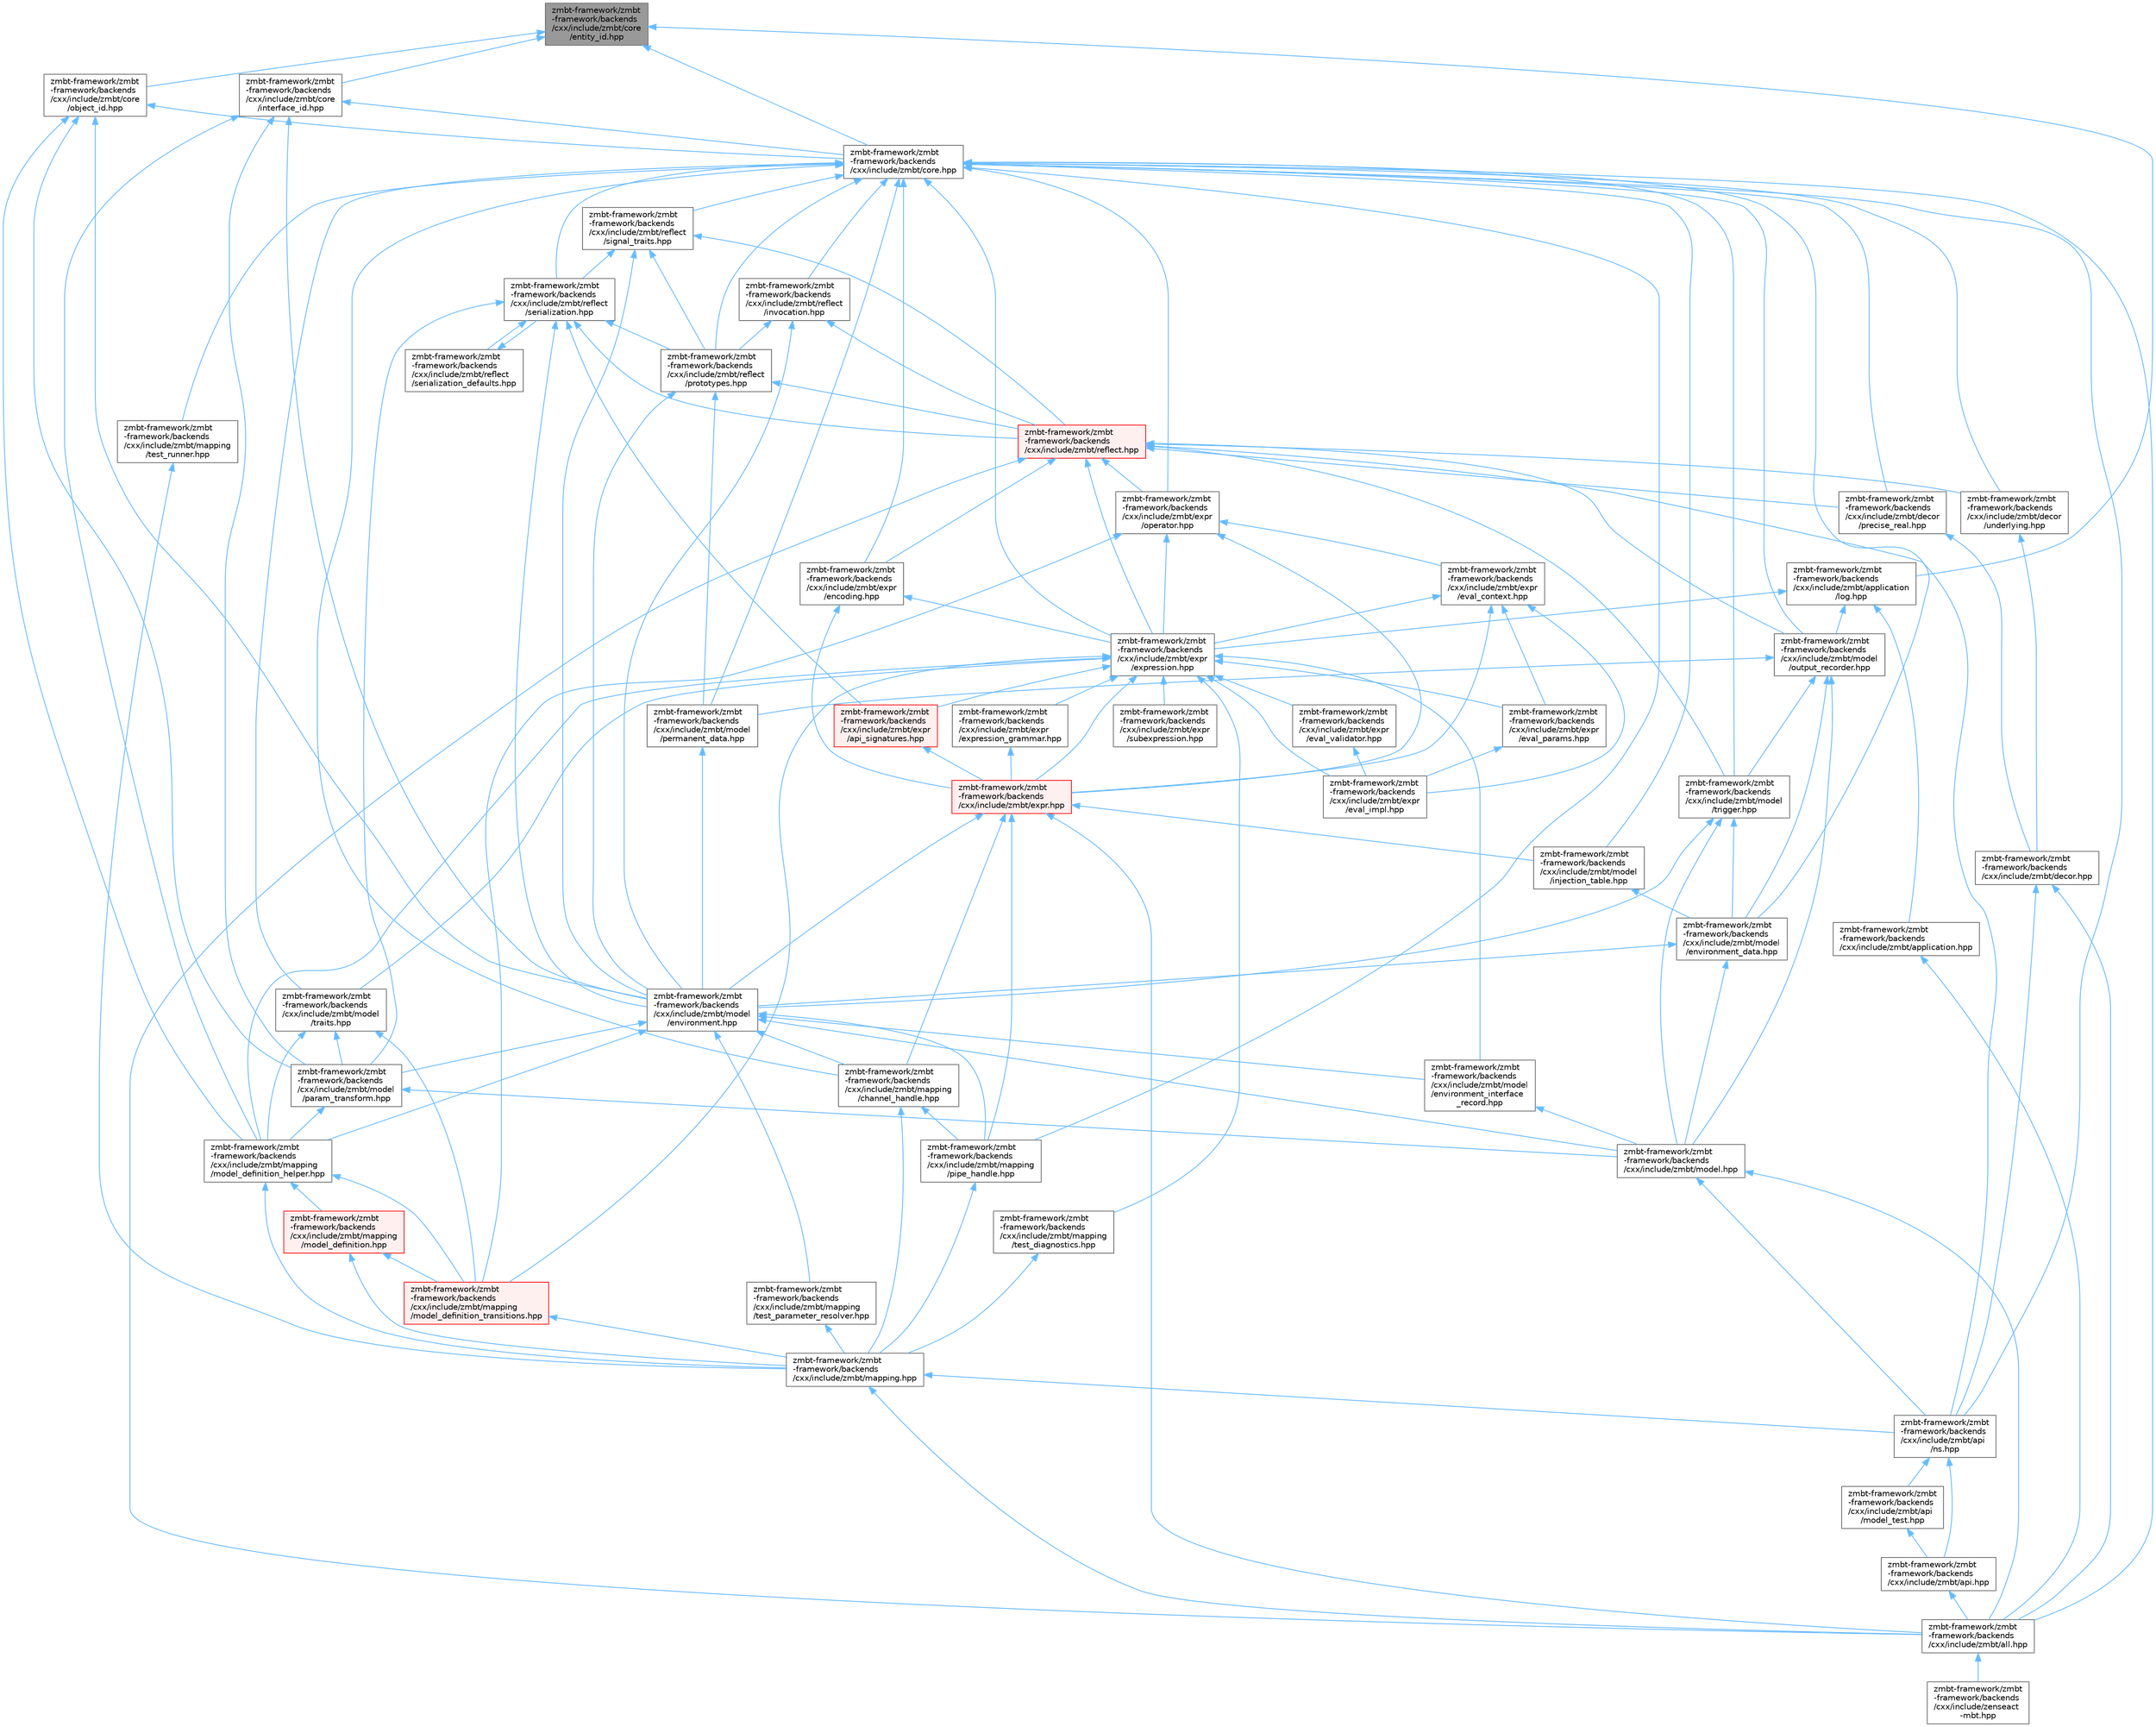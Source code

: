 digraph "zmbt-framework/zmbt-framework/backends/cxx/include/zmbt/core/entity_id.hpp"
{
 // LATEX_PDF_SIZE
  bgcolor="transparent";
  edge [fontname=Helvetica,fontsize=10,labelfontname=Helvetica,labelfontsize=10];
  node [fontname=Helvetica,fontsize=10,shape=box,height=0.2,width=0.4];
  Node1 [id="Node000001",label="zmbt-framework/zmbt\l-framework/backends\l/cxx/include/zmbt/core\l/entity_id.hpp",height=0.2,width=0.4,color="gray40", fillcolor="grey60", style="filled", fontcolor="black",tooltip=" "];
  Node1 -> Node2 [id="edge1_Node000001_Node000002",dir="back",color="steelblue1",style="solid",tooltip=" "];
  Node2 [id="Node000002",label="zmbt-framework/zmbt\l-framework/backends\l/cxx/include/zmbt/application\l/log.hpp",height=0.2,width=0.4,color="grey40", fillcolor="white", style="filled",URL="$log_8hpp.html",tooltip=" "];
  Node2 -> Node3 [id="edge2_Node000002_Node000003",dir="back",color="steelblue1",style="solid",tooltip=" "];
  Node3 [id="Node000003",label="zmbt-framework/zmbt\l-framework/backends\l/cxx/include/zmbt/application.hpp",height=0.2,width=0.4,color="grey40", fillcolor="white", style="filled",URL="$application_8hpp.html",tooltip=" "];
  Node3 -> Node4 [id="edge3_Node000003_Node000004",dir="back",color="steelblue1",style="solid",tooltip=" "];
  Node4 [id="Node000004",label="zmbt-framework/zmbt\l-framework/backends\l/cxx/include/zmbt/all.hpp",height=0.2,width=0.4,color="grey40", fillcolor="white", style="filled",URL="$all_8hpp.html",tooltip=" "];
  Node4 -> Node5 [id="edge4_Node000004_Node000005",dir="back",color="steelblue1",style="solid",tooltip=" "];
  Node5 [id="Node000005",label="zmbt-framework/zmbt\l-framework/backends\l/cxx/include/zenseact\l-mbt.hpp",height=0.2,width=0.4,color="grey40", fillcolor="white", style="filled",URL="$zenseact-mbt_8hpp.html",tooltip=" "];
  Node2 -> Node6 [id="edge5_Node000002_Node000006",dir="back",color="steelblue1",style="solid",tooltip=" "];
  Node6 [id="Node000006",label="zmbt-framework/zmbt\l-framework/backends\l/cxx/include/zmbt/expr\l/expression.hpp",height=0.2,width=0.4,color="grey40", fillcolor="white", style="filled",URL="$expression_8hpp.html",tooltip=" "];
  Node6 -> Node7 [id="edge6_Node000006_Node000007",dir="back",color="steelblue1",style="solid",tooltip=" "];
  Node7 [id="Node000007",label="zmbt-framework/zmbt\l-framework/backends\l/cxx/include/zmbt/expr.hpp",height=0.2,width=0.4,color="red", fillcolor="#FFF0F0", style="filled",URL="$expr_8hpp.html",tooltip=" "];
  Node7 -> Node4 [id="edge7_Node000007_Node000004",dir="back",color="steelblue1",style="solid",tooltip=" "];
  Node7 -> Node8 [id="edge8_Node000007_Node000008",dir="back",color="steelblue1",style="solid",tooltip=" "];
  Node8 [id="Node000008",label="zmbt-framework/zmbt\l-framework/backends\l/cxx/include/zmbt/mapping\l/channel_handle.hpp",height=0.2,width=0.4,color="grey40", fillcolor="white", style="filled",URL="$channel__handle_8hpp.html",tooltip=" "];
  Node8 -> Node9 [id="edge9_Node000008_Node000009",dir="back",color="steelblue1",style="solid",tooltip=" "];
  Node9 [id="Node000009",label="zmbt-framework/zmbt\l-framework/backends\l/cxx/include/zmbt/mapping.hpp",height=0.2,width=0.4,color="grey40", fillcolor="white", style="filled",URL="$mapping_8hpp.html",tooltip=" "];
  Node9 -> Node4 [id="edge10_Node000009_Node000004",dir="back",color="steelblue1",style="solid",tooltip=" "];
  Node9 -> Node10 [id="edge11_Node000009_Node000010",dir="back",color="steelblue1",style="solid",tooltip=" "];
  Node10 [id="Node000010",label="zmbt-framework/zmbt\l-framework/backends\l/cxx/include/zmbt/api\l/ns.hpp",height=0.2,width=0.4,color="grey40", fillcolor="white", style="filled",URL="$ns_8hpp.html",tooltip=" "];
  Node10 -> Node11 [id="edge12_Node000010_Node000011",dir="back",color="steelblue1",style="solid",tooltip=" "];
  Node11 [id="Node000011",label="zmbt-framework/zmbt\l-framework/backends\l/cxx/include/zmbt/api.hpp",height=0.2,width=0.4,color="grey40", fillcolor="white", style="filled",URL="$api_8hpp.html",tooltip=" "];
  Node11 -> Node4 [id="edge13_Node000011_Node000004",dir="back",color="steelblue1",style="solid",tooltip=" "];
  Node10 -> Node12 [id="edge14_Node000010_Node000012",dir="back",color="steelblue1",style="solid",tooltip=" "];
  Node12 [id="Node000012",label="zmbt-framework/zmbt\l-framework/backends\l/cxx/include/zmbt/api\l/model_test.hpp",height=0.2,width=0.4,color="grey40", fillcolor="white", style="filled",URL="$model__test_8hpp.html",tooltip=" "];
  Node12 -> Node11 [id="edge15_Node000012_Node000011",dir="back",color="steelblue1",style="solid",tooltip=" "];
  Node8 -> Node13 [id="edge16_Node000008_Node000013",dir="back",color="steelblue1",style="solid",tooltip=" "];
  Node13 [id="Node000013",label="zmbt-framework/zmbt\l-framework/backends\l/cxx/include/zmbt/mapping\l/pipe_handle.hpp",height=0.2,width=0.4,color="grey40", fillcolor="white", style="filled",URL="$pipe__handle_8hpp.html",tooltip=" "];
  Node13 -> Node9 [id="edge17_Node000013_Node000009",dir="back",color="steelblue1",style="solid",tooltip=" "];
  Node7 -> Node13 [id="edge18_Node000007_Node000013",dir="back",color="steelblue1",style="solid",tooltip=" "];
  Node7 -> Node14 [id="edge19_Node000007_Node000014",dir="back",color="steelblue1",style="solid",tooltip=" "];
  Node14 [id="Node000014",label="zmbt-framework/zmbt\l-framework/backends\l/cxx/include/zmbt/model\l/environment.hpp",height=0.2,width=0.4,color="grey40", fillcolor="white", style="filled",URL="$environment_8hpp.html",tooltip=" "];
  Node14 -> Node8 [id="edge20_Node000014_Node000008",dir="back",color="steelblue1",style="solid",tooltip=" "];
  Node14 -> Node15 [id="edge21_Node000014_Node000015",dir="back",color="steelblue1",style="solid",tooltip=" "];
  Node15 [id="Node000015",label="zmbt-framework/zmbt\l-framework/backends\l/cxx/include/zmbt/mapping\l/model_definition_helper.hpp",height=0.2,width=0.4,color="grey40", fillcolor="white", style="filled",URL="$model__definition__helper_8hpp.html",tooltip=" "];
  Node15 -> Node9 [id="edge22_Node000015_Node000009",dir="back",color="steelblue1",style="solid",tooltip=" "];
  Node15 -> Node16 [id="edge23_Node000015_Node000016",dir="back",color="steelblue1",style="solid",tooltip=" "];
  Node16 [id="Node000016",label="zmbt-framework/zmbt\l-framework/backends\l/cxx/include/zmbt/mapping\l/model_definition.hpp",height=0.2,width=0.4,color="red", fillcolor="#FFF0F0", style="filled",URL="$model__definition_8hpp.html",tooltip=" "];
  Node16 -> Node9 [id="edge24_Node000016_Node000009",dir="back",color="steelblue1",style="solid",tooltip=" "];
  Node16 -> Node20 [id="edge25_Node000016_Node000020",dir="back",color="steelblue1",style="solid",tooltip=" "];
  Node20 [id="Node000020",label="zmbt-framework/zmbt\l-framework/backends\l/cxx/include/zmbt/mapping\l/model_definition_transitions.hpp",height=0.2,width=0.4,color="red", fillcolor="#FFF0F0", style="filled",URL="$model__definition__transitions_8hpp.html",tooltip=" "];
  Node20 -> Node9 [id="edge26_Node000020_Node000009",dir="back",color="steelblue1",style="solid",tooltip=" "];
  Node15 -> Node20 [id="edge27_Node000015_Node000020",dir="back",color="steelblue1",style="solid",tooltip=" "];
  Node14 -> Node13 [id="edge28_Node000014_Node000013",dir="back",color="steelblue1",style="solid",tooltip=" "];
  Node14 -> Node21 [id="edge29_Node000014_Node000021",dir="back",color="steelblue1",style="solid",tooltip=" "];
  Node21 [id="Node000021",label="zmbt-framework/zmbt\l-framework/backends\l/cxx/include/zmbt/mapping\l/test_parameter_resolver.hpp",height=0.2,width=0.4,color="grey40", fillcolor="white", style="filled",URL="$test__parameter__resolver_8hpp.html",tooltip=" "];
  Node21 -> Node9 [id="edge30_Node000021_Node000009",dir="back",color="steelblue1",style="solid",tooltip=" "];
  Node14 -> Node22 [id="edge31_Node000014_Node000022",dir="back",color="steelblue1",style="solid",tooltip=" "];
  Node22 [id="Node000022",label="zmbt-framework/zmbt\l-framework/backends\l/cxx/include/zmbt/model.hpp",height=0.2,width=0.4,color="grey40", fillcolor="white", style="filled",URL="$model_8hpp.html",tooltip=" "];
  Node22 -> Node4 [id="edge32_Node000022_Node000004",dir="back",color="steelblue1",style="solid",tooltip=" "];
  Node22 -> Node10 [id="edge33_Node000022_Node000010",dir="back",color="steelblue1",style="solid",tooltip=" "];
  Node14 -> Node23 [id="edge34_Node000014_Node000023",dir="back",color="steelblue1",style="solid",tooltip=" "];
  Node23 [id="Node000023",label="zmbt-framework/zmbt\l-framework/backends\l/cxx/include/zmbt/model\l/environment_interface\l_record.hpp",height=0.2,width=0.4,color="grey40", fillcolor="white", style="filled",URL="$environment__interface__record_8hpp.html",tooltip=" "];
  Node23 -> Node22 [id="edge35_Node000023_Node000022",dir="back",color="steelblue1",style="solid",tooltip=" "];
  Node14 -> Node24 [id="edge36_Node000014_Node000024",dir="back",color="steelblue1",style="solid",tooltip=" "];
  Node24 [id="Node000024",label="zmbt-framework/zmbt\l-framework/backends\l/cxx/include/zmbt/model\l/param_transform.hpp",height=0.2,width=0.4,color="grey40", fillcolor="white", style="filled",URL="$param__transform_8hpp.html",tooltip=" "];
  Node24 -> Node15 [id="edge37_Node000024_Node000015",dir="back",color="steelblue1",style="solid",tooltip=" "];
  Node24 -> Node22 [id="edge38_Node000024_Node000022",dir="back",color="steelblue1",style="solid",tooltip=" "];
  Node7 -> Node27 [id="edge39_Node000007_Node000027",dir="back",color="steelblue1",style="solid",tooltip=" "];
  Node27 [id="Node000027",label="zmbt-framework/zmbt\l-framework/backends\l/cxx/include/zmbt/model\l/injection_table.hpp",height=0.2,width=0.4,color="grey40", fillcolor="white", style="filled",URL="$injection__table_8hpp.html",tooltip=" "];
  Node27 -> Node26 [id="edge40_Node000027_Node000026",dir="back",color="steelblue1",style="solid",tooltip=" "];
  Node26 [id="Node000026",label="zmbt-framework/zmbt\l-framework/backends\l/cxx/include/zmbt/model\l/environment_data.hpp",height=0.2,width=0.4,color="grey40", fillcolor="white", style="filled",URL="$environment__data_8hpp.html",tooltip=" "];
  Node26 -> Node22 [id="edge41_Node000026_Node000022",dir="back",color="steelblue1",style="solid",tooltip=" "];
  Node26 -> Node14 [id="edge42_Node000026_Node000014",dir="back",color="steelblue1",style="solid",tooltip=" "];
  Node6 -> Node29 [id="edge43_Node000006_Node000029",dir="back",color="steelblue1",style="solid",tooltip=" "];
  Node29 [id="Node000029",label="zmbt-framework/zmbt\l-framework/backends\l/cxx/include/zmbt/expr\l/api_signatures.hpp",height=0.2,width=0.4,color="red", fillcolor="#FFF0F0", style="filled",URL="$api__signatures_8hpp.html",tooltip=" "];
  Node29 -> Node7 [id="edge44_Node000029_Node000007",dir="back",color="steelblue1",style="solid",tooltip=" "];
  Node6 -> Node31 [id="edge45_Node000006_Node000031",dir="back",color="steelblue1",style="solid",tooltip=" "];
  Node31 [id="Node000031",label="zmbt-framework/zmbt\l-framework/backends\l/cxx/include/zmbt/expr\l/eval_impl.hpp",height=0.2,width=0.4,color="grey40", fillcolor="white", style="filled",URL="$eval__impl_8hpp.html",tooltip=" "];
  Node6 -> Node32 [id="edge46_Node000006_Node000032",dir="back",color="steelblue1",style="solid",tooltip=" "];
  Node32 [id="Node000032",label="zmbt-framework/zmbt\l-framework/backends\l/cxx/include/zmbt/expr\l/eval_params.hpp",height=0.2,width=0.4,color="grey40", fillcolor="white", style="filled",URL="$eval__params_8hpp.html",tooltip=" "];
  Node32 -> Node31 [id="edge47_Node000032_Node000031",dir="back",color="steelblue1",style="solid",tooltip=" "];
  Node6 -> Node33 [id="edge48_Node000006_Node000033",dir="back",color="steelblue1",style="solid",tooltip=" "];
  Node33 [id="Node000033",label="zmbt-framework/zmbt\l-framework/backends\l/cxx/include/zmbt/expr\l/eval_validator.hpp",height=0.2,width=0.4,color="grey40", fillcolor="white", style="filled",URL="$eval__validator_8hpp.html",tooltip=" "];
  Node33 -> Node31 [id="edge49_Node000033_Node000031",dir="back",color="steelblue1",style="solid",tooltip=" "];
  Node6 -> Node34 [id="edge50_Node000006_Node000034",dir="back",color="steelblue1",style="solid",tooltip=" "];
  Node34 [id="Node000034",label="zmbt-framework/zmbt\l-framework/backends\l/cxx/include/zmbt/expr\l/expression_grammar.hpp",height=0.2,width=0.4,color="grey40", fillcolor="white", style="filled",URL="$expression__grammar_8hpp.html",tooltip=" "];
  Node34 -> Node7 [id="edge51_Node000034_Node000007",dir="back",color="steelblue1",style="solid",tooltip=" "];
  Node6 -> Node35 [id="edge52_Node000006_Node000035",dir="back",color="steelblue1",style="solid",tooltip=" "];
  Node35 [id="Node000035",label="zmbt-framework/zmbt\l-framework/backends\l/cxx/include/zmbt/expr\l/subexpression.hpp",height=0.2,width=0.4,color="grey40", fillcolor="white", style="filled",URL="$subexpression_8hpp.html",tooltip=" "];
  Node6 -> Node15 [id="edge53_Node000006_Node000015",dir="back",color="steelblue1",style="solid",tooltip=" "];
  Node6 -> Node20 [id="edge54_Node000006_Node000020",dir="back",color="steelblue1",style="solid",tooltip=" "];
  Node6 -> Node36 [id="edge55_Node000006_Node000036",dir="back",color="steelblue1",style="solid",tooltip=" "];
  Node36 [id="Node000036",label="zmbt-framework/zmbt\l-framework/backends\l/cxx/include/zmbt/mapping\l/test_diagnostics.hpp",height=0.2,width=0.4,color="grey40", fillcolor="white", style="filled",URL="$test__diagnostics_8hpp.html",tooltip=" "];
  Node36 -> Node9 [id="edge56_Node000036_Node000009",dir="back",color="steelblue1",style="solid",tooltip=" "];
  Node6 -> Node23 [id="edge57_Node000006_Node000023",dir="back",color="steelblue1",style="solid",tooltip=" "];
  Node6 -> Node37 [id="edge58_Node000006_Node000037",dir="back",color="steelblue1",style="solid",tooltip=" "];
  Node37 [id="Node000037",label="zmbt-framework/zmbt\l-framework/backends\l/cxx/include/zmbt/model\l/traits.hpp",height=0.2,width=0.4,color="grey40", fillcolor="white", style="filled",URL="$traits_8hpp.html",tooltip=" "];
  Node37 -> Node15 [id="edge59_Node000037_Node000015",dir="back",color="steelblue1",style="solid",tooltip=" "];
  Node37 -> Node20 [id="edge60_Node000037_Node000020",dir="back",color="steelblue1",style="solid",tooltip=" "];
  Node37 -> Node24 [id="edge61_Node000037_Node000024",dir="back",color="steelblue1",style="solid",tooltip=" "];
  Node2 -> Node38 [id="edge62_Node000002_Node000038",dir="back",color="steelblue1",style="solid",tooltip=" "];
  Node38 [id="Node000038",label="zmbt-framework/zmbt\l-framework/backends\l/cxx/include/zmbt/model\l/output_recorder.hpp",height=0.2,width=0.4,color="grey40", fillcolor="white", style="filled",URL="$output__recorder_8hpp.html",tooltip=" "];
  Node38 -> Node22 [id="edge63_Node000038_Node000022",dir="back",color="steelblue1",style="solid",tooltip=" "];
  Node38 -> Node26 [id="edge64_Node000038_Node000026",dir="back",color="steelblue1",style="solid",tooltip=" "];
  Node38 -> Node39 [id="edge65_Node000038_Node000039",dir="back",color="steelblue1",style="solid",tooltip=" "];
  Node39 [id="Node000039",label="zmbt-framework/zmbt\l-framework/backends\l/cxx/include/zmbt/model\l/permanent_data.hpp",height=0.2,width=0.4,color="grey40", fillcolor="white", style="filled",URL="$permanent__data_8hpp.html",tooltip=" "];
  Node39 -> Node14 [id="edge66_Node000039_Node000014",dir="back",color="steelblue1",style="solid",tooltip=" "];
  Node38 -> Node40 [id="edge67_Node000038_Node000040",dir="back",color="steelblue1",style="solid",tooltip=" "];
  Node40 [id="Node000040",label="zmbt-framework/zmbt\l-framework/backends\l/cxx/include/zmbt/model\l/trigger.hpp",height=0.2,width=0.4,color="grey40", fillcolor="white", style="filled",URL="$trigger_8hpp.html",tooltip=" "];
  Node40 -> Node22 [id="edge68_Node000040_Node000022",dir="back",color="steelblue1",style="solid",tooltip=" "];
  Node40 -> Node14 [id="edge69_Node000040_Node000014",dir="back",color="steelblue1",style="solid",tooltip=" "];
  Node40 -> Node26 [id="edge70_Node000040_Node000026",dir="back",color="steelblue1",style="solid",tooltip=" "];
  Node1 -> Node41 [id="edge71_Node000001_Node000041",dir="back",color="steelblue1",style="solid",tooltip=" "];
  Node41 [id="Node000041",label="zmbt-framework/zmbt\l-framework/backends\l/cxx/include/zmbt/core.hpp",height=0.2,width=0.4,color="grey40", fillcolor="white", style="filled",URL="$core_8hpp.html",tooltip=" "];
  Node41 -> Node4 [id="edge72_Node000041_Node000004",dir="back",color="steelblue1",style="solid",tooltip=" "];
  Node41 -> Node10 [id="edge73_Node000041_Node000010",dir="back",color="steelblue1",style="solid",tooltip=" "];
  Node41 -> Node42 [id="edge74_Node000041_Node000042",dir="back",color="steelblue1",style="solid",tooltip=" "];
  Node42 [id="Node000042",label="zmbt-framework/zmbt\l-framework/backends\l/cxx/include/zmbt/decor\l/precise_real.hpp",height=0.2,width=0.4,color="grey40", fillcolor="white", style="filled",URL="$precise__real_8hpp.html",tooltip=" "];
  Node42 -> Node43 [id="edge75_Node000042_Node000043",dir="back",color="steelblue1",style="solid",tooltip=" "];
  Node43 [id="Node000043",label="zmbt-framework/zmbt\l-framework/backends\l/cxx/include/zmbt/decor.hpp",height=0.2,width=0.4,color="grey40", fillcolor="white", style="filled",URL="$decor_8hpp.html",tooltip=" "];
  Node43 -> Node4 [id="edge76_Node000043_Node000004",dir="back",color="steelblue1",style="solid",tooltip=" "];
  Node43 -> Node10 [id="edge77_Node000043_Node000010",dir="back",color="steelblue1",style="solid",tooltip=" "];
  Node41 -> Node44 [id="edge78_Node000041_Node000044",dir="back",color="steelblue1",style="solid",tooltip=" "];
  Node44 [id="Node000044",label="zmbt-framework/zmbt\l-framework/backends\l/cxx/include/zmbt/decor\l/underlying.hpp",height=0.2,width=0.4,color="grey40", fillcolor="white", style="filled",URL="$underlying_8hpp.html",tooltip=" "];
  Node44 -> Node43 [id="edge79_Node000044_Node000043",dir="back",color="steelblue1",style="solid",tooltip=" "];
  Node41 -> Node45 [id="edge80_Node000041_Node000045",dir="back",color="steelblue1",style="solid",tooltip=" "];
  Node45 [id="Node000045",label="zmbt-framework/zmbt\l-framework/backends\l/cxx/include/zmbt/expr\l/encoding.hpp",height=0.2,width=0.4,color="grey40", fillcolor="white", style="filled",URL="$encoding_8hpp.html",tooltip=" "];
  Node45 -> Node7 [id="edge81_Node000045_Node000007",dir="back",color="steelblue1",style="solid",tooltip=" "];
  Node45 -> Node6 [id="edge82_Node000045_Node000006",dir="back",color="steelblue1",style="solid",tooltip=" "];
  Node41 -> Node6 [id="edge83_Node000041_Node000006",dir="back",color="steelblue1",style="solid",tooltip=" "];
  Node41 -> Node46 [id="edge84_Node000041_Node000046",dir="back",color="steelblue1",style="solid",tooltip=" "];
  Node46 [id="Node000046",label="zmbt-framework/zmbt\l-framework/backends\l/cxx/include/zmbt/expr\l/operator.hpp",height=0.2,width=0.4,color="grey40", fillcolor="white", style="filled",URL="$operator_8hpp.html",tooltip=" "];
  Node46 -> Node7 [id="edge85_Node000046_Node000007",dir="back",color="steelblue1",style="solid",tooltip=" "];
  Node46 -> Node47 [id="edge86_Node000046_Node000047",dir="back",color="steelblue1",style="solid",tooltip=" "];
  Node47 [id="Node000047",label="zmbt-framework/zmbt\l-framework/backends\l/cxx/include/zmbt/expr\l/eval_context.hpp",height=0.2,width=0.4,color="grey40", fillcolor="white", style="filled",URL="$eval__context_8hpp.html",tooltip=" "];
  Node47 -> Node7 [id="edge87_Node000047_Node000007",dir="back",color="steelblue1",style="solid",tooltip=" "];
  Node47 -> Node31 [id="edge88_Node000047_Node000031",dir="back",color="steelblue1",style="solid",tooltip=" "];
  Node47 -> Node32 [id="edge89_Node000047_Node000032",dir="back",color="steelblue1",style="solid",tooltip=" "];
  Node47 -> Node6 [id="edge90_Node000047_Node000006",dir="back",color="steelblue1",style="solid",tooltip=" "];
  Node46 -> Node6 [id="edge91_Node000046_Node000006",dir="back",color="steelblue1",style="solid",tooltip=" "];
  Node46 -> Node20 [id="edge92_Node000046_Node000020",dir="back",color="steelblue1",style="solid",tooltip=" "];
  Node41 -> Node8 [id="edge93_Node000041_Node000008",dir="back",color="steelblue1",style="solid",tooltip=" "];
  Node41 -> Node13 [id="edge94_Node000041_Node000013",dir="back",color="steelblue1",style="solid",tooltip=" "];
  Node41 -> Node48 [id="edge95_Node000041_Node000048",dir="back",color="steelblue1",style="solid",tooltip=" "];
  Node48 [id="Node000048",label="zmbt-framework/zmbt\l-framework/backends\l/cxx/include/zmbt/mapping\l/test_runner.hpp",height=0.2,width=0.4,color="grey40", fillcolor="white", style="filled",URL="$test__runner_8hpp.html",tooltip=" "];
  Node48 -> Node9 [id="edge96_Node000048_Node000009",dir="back",color="steelblue1",style="solid",tooltip=" "];
  Node41 -> Node26 [id="edge97_Node000041_Node000026",dir="back",color="steelblue1",style="solid",tooltip=" "];
  Node41 -> Node27 [id="edge98_Node000041_Node000027",dir="back",color="steelblue1",style="solid",tooltip=" "];
  Node41 -> Node38 [id="edge99_Node000041_Node000038",dir="back",color="steelblue1",style="solid",tooltip=" "];
  Node41 -> Node39 [id="edge100_Node000041_Node000039",dir="back",color="steelblue1",style="solid",tooltip=" "];
  Node41 -> Node37 [id="edge101_Node000041_Node000037",dir="back",color="steelblue1",style="solid",tooltip=" "];
  Node41 -> Node40 [id="edge102_Node000041_Node000040",dir="back",color="steelblue1",style="solid",tooltip=" "];
  Node41 -> Node49 [id="edge103_Node000041_Node000049",dir="back",color="steelblue1",style="solid",tooltip=" "];
  Node49 [id="Node000049",label="zmbt-framework/zmbt\l-framework/backends\l/cxx/include/zmbt/reflect\l/invocation.hpp",height=0.2,width=0.4,color="grey40", fillcolor="white", style="filled",URL="$invocation_8hpp.html",tooltip=" "];
  Node49 -> Node14 [id="edge104_Node000049_Node000014",dir="back",color="steelblue1",style="solid",tooltip=" "];
  Node49 -> Node50 [id="edge105_Node000049_Node000050",dir="back",color="steelblue1",style="solid",tooltip=" "];
  Node50 [id="Node000050",label="zmbt-framework/zmbt\l-framework/backends\l/cxx/include/zmbt/reflect.hpp",height=0.2,width=0.4,color="red", fillcolor="#FFF0F0", style="filled",URL="$reflect_8hpp.html",tooltip=" "];
  Node50 -> Node4 [id="edge106_Node000050_Node000004",dir="back",color="steelblue1",style="solid",tooltip=" "];
  Node50 -> Node10 [id="edge107_Node000050_Node000010",dir="back",color="steelblue1",style="solid",tooltip=" "];
  Node50 -> Node42 [id="edge108_Node000050_Node000042",dir="back",color="steelblue1",style="solid",tooltip=" "];
  Node50 -> Node44 [id="edge109_Node000050_Node000044",dir="back",color="steelblue1",style="solid",tooltip=" "];
  Node50 -> Node45 [id="edge110_Node000050_Node000045",dir="back",color="steelblue1",style="solid",tooltip=" "];
  Node50 -> Node6 [id="edge111_Node000050_Node000006",dir="back",color="steelblue1",style="solid",tooltip=" "];
  Node50 -> Node46 [id="edge112_Node000050_Node000046",dir="back",color="steelblue1",style="solid",tooltip=" "];
  Node50 -> Node38 [id="edge113_Node000050_Node000038",dir="back",color="steelblue1",style="solid",tooltip=" "];
  Node50 -> Node40 [id="edge114_Node000050_Node000040",dir="back",color="steelblue1",style="solid",tooltip=" "];
  Node49 -> Node57 [id="edge115_Node000049_Node000057",dir="back",color="steelblue1",style="solid",tooltip=" "];
  Node57 [id="Node000057",label="zmbt-framework/zmbt\l-framework/backends\l/cxx/include/zmbt/reflect\l/prototypes.hpp",height=0.2,width=0.4,color="grey40", fillcolor="white", style="filled",URL="$prototypes_8hpp.html",tooltip=" "];
  Node57 -> Node14 [id="edge116_Node000057_Node000014",dir="back",color="steelblue1",style="solid",tooltip=" "];
  Node57 -> Node39 [id="edge117_Node000057_Node000039",dir="back",color="steelblue1",style="solid",tooltip=" "];
  Node57 -> Node50 [id="edge118_Node000057_Node000050",dir="back",color="steelblue1",style="solid",tooltip=" "];
  Node41 -> Node57 [id="edge119_Node000041_Node000057",dir="back",color="steelblue1",style="solid",tooltip=" "];
  Node41 -> Node58 [id="edge120_Node000041_Node000058",dir="back",color="steelblue1",style="solid",tooltip=" "];
  Node58 [id="Node000058",label="zmbt-framework/zmbt\l-framework/backends\l/cxx/include/zmbt/reflect\l/serialization.hpp",height=0.2,width=0.4,color="grey40", fillcolor="white", style="filled",URL="$serialization_8hpp.html",tooltip=" "];
  Node58 -> Node29 [id="edge121_Node000058_Node000029",dir="back",color="steelblue1",style="solid",tooltip=" "];
  Node58 -> Node14 [id="edge122_Node000058_Node000014",dir="back",color="steelblue1",style="solid",tooltip=" "];
  Node58 -> Node24 [id="edge123_Node000058_Node000024",dir="back",color="steelblue1",style="solid",tooltip=" "];
  Node58 -> Node50 [id="edge124_Node000058_Node000050",dir="back",color="steelblue1",style="solid",tooltip=" "];
  Node58 -> Node57 [id="edge125_Node000058_Node000057",dir="back",color="steelblue1",style="solid",tooltip=" "];
  Node58 -> Node59 [id="edge126_Node000058_Node000059",dir="back",color="steelblue1",style="solid",tooltip=" "];
  Node59 [id="Node000059",label="zmbt-framework/zmbt\l-framework/backends\l/cxx/include/zmbt/reflect\l/serialization_defaults.hpp",height=0.2,width=0.4,color="grey40", fillcolor="white", style="filled",URL="$serialization__defaults_8hpp.html",tooltip=" "];
  Node59 -> Node58 [id="edge127_Node000059_Node000058",dir="back",color="steelblue1",style="solid",tooltip=" "];
  Node41 -> Node60 [id="edge128_Node000041_Node000060",dir="back",color="steelblue1",style="solid",tooltip=" "];
  Node60 [id="Node000060",label="zmbt-framework/zmbt\l-framework/backends\l/cxx/include/zmbt/reflect\l/signal_traits.hpp",height=0.2,width=0.4,color="grey40", fillcolor="white", style="filled",URL="$signal__traits_8hpp.html",tooltip=" "];
  Node60 -> Node14 [id="edge129_Node000060_Node000014",dir="back",color="steelblue1",style="solid",tooltip=" "];
  Node60 -> Node50 [id="edge130_Node000060_Node000050",dir="back",color="steelblue1",style="solid",tooltip=" "];
  Node60 -> Node57 [id="edge131_Node000060_Node000057",dir="back",color="steelblue1",style="solid",tooltip=" "];
  Node60 -> Node58 [id="edge132_Node000060_Node000058",dir="back",color="steelblue1",style="solid",tooltip=" "];
  Node1 -> Node61 [id="edge133_Node000001_Node000061",dir="back",color="steelblue1",style="solid",tooltip=" "];
  Node61 [id="Node000061",label="zmbt-framework/zmbt\l-framework/backends\l/cxx/include/zmbt/core\l/interface_id.hpp",height=0.2,width=0.4,color="grey40", fillcolor="white", style="filled",URL="$interface__id_8hpp.html",tooltip=" "];
  Node61 -> Node41 [id="edge134_Node000061_Node000041",dir="back",color="steelblue1",style="solid",tooltip=" "];
  Node61 -> Node15 [id="edge135_Node000061_Node000015",dir="back",color="steelblue1",style="solid",tooltip=" "];
  Node61 -> Node14 [id="edge136_Node000061_Node000014",dir="back",color="steelblue1",style="solid",tooltip=" "];
  Node61 -> Node24 [id="edge137_Node000061_Node000024",dir="back",color="steelblue1",style="solid",tooltip=" "];
  Node1 -> Node62 [id="edge138_Node000001_Node000062",dir="back",color="steelblue1",style="solid",tooltip=" "];
  Node62 [id="Node000062",label="zmbt-framework/zmbt\l-framework/backends\l/cxx/include/zmbt/core\l/object_id.hpp",height=0.2,width=0.4,color="grey40", fillcolor="white", style="filled",URL="$object__id_8hpp.html",tooltip=" "];
  Node62 -> Node41 [id="edge139_Node000062_Node000041",dir="back",color="steelblue1",style="solid",tooltip=" "];
  Node62 -> Node15 [id="edge140_Node000062_Node000015",dir="back",color="steelblue1",style="solid",tooltip=" "];
  Node62 -> Node14 [id="edge141_Node000062_Node000014",dir="back",color="steelblue1",style="solid",tooltip=" "];
  Node62 -> Node24 [id="edge142_Node000062_Node000024",dir="back",color="steelblue1",style="solid",tooltip=" "];
}
